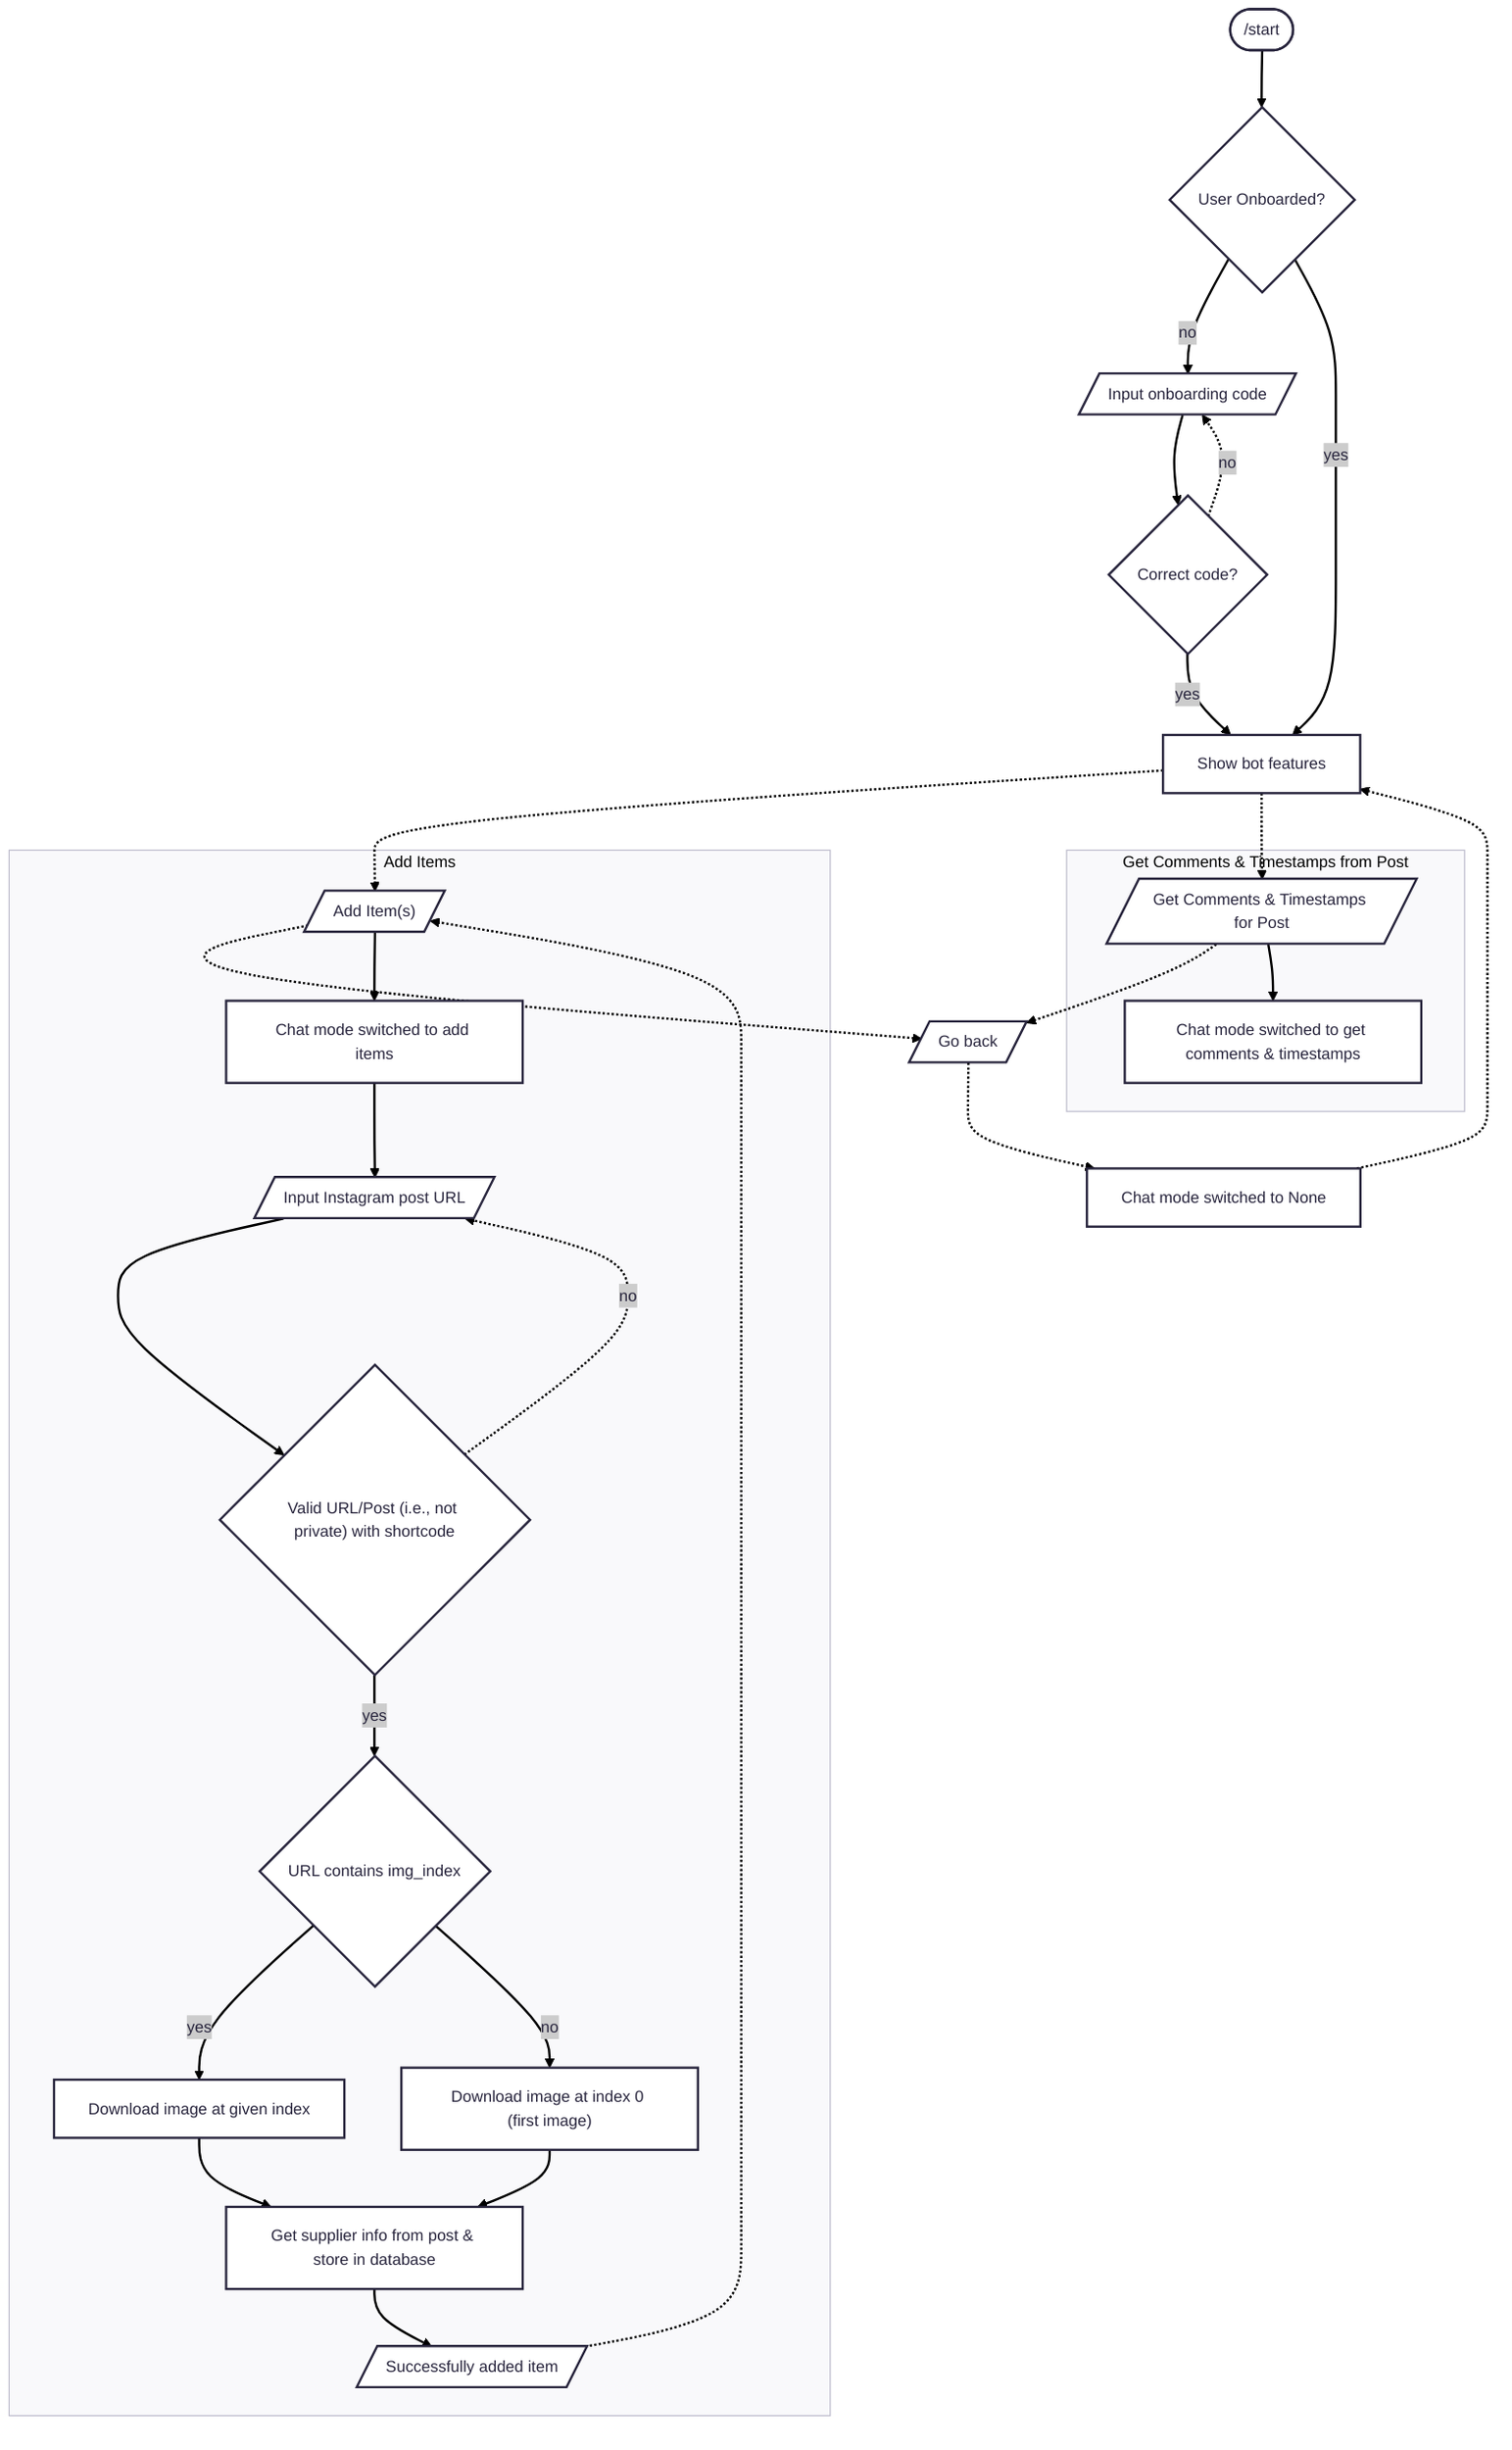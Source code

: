 ---
config:
  theme: redux
---
flowchart TD
%% Nodes
  start(["/start"])
  userOnboarded{"User Onboarded?"}
  onboardingCode[/"Input onboarding code"/]
  correctCode?{"Correct code?"}

  %% Bot feature nodes 
  showFeatures["Show bot features"]
  %% This should map to an enum in ./types.ts
  %% All nodes here are input nodes as they should be sent as a keyboard/fixed input type
  addItem[/"Add Item(s)"/]
  getCommentTimestampForPost[/"Get Comments & Timestamps for Post"/]
  switchModeAddItem["Chat mode switched to add items"]
  switchModeCommentTimestamp["Chat mode switched to get comments & timestamps"]
  switchModeNone["Chat mode switched to None"]

  %% Utils
  back[/"Go back"/]
  itemUrlInput[/"Input Instagram post URL"/]
  validInstagramURL{"Valid URL/Post (i.e., not private) with shortcode"}
  instagramUrlContainsImgIdx{"URL contains img_index"}

  %% Flowchart
  start-->userOnboarded
  %% Not onboarded branch
  userOnboarded-- no -->onboardingCode
  onboardingCode-->correctCode?
  correctCode?-. no .->onboardingCode
  correctCode?-- yes -->showFeatures

  %% User chooses intended feature
  userOnboarded-- yes -->showFeatures-.->addItem & getCommentTimestampForPost

  back-.->switchModeNone-.->showFeatures
  addItem & getCommentTimestampForPost-.->back

  %% Add item feature
  subgraph Add Items
  addItem-->switchModeAddItem-->itemUrlInput
  itemUrlInput-->validInstagramURL-..->|no|itemUrlInput
  validInstagramURL-- yes -->instagramUrlContainsImgIdx
  instagramUrlContainsImgIdx-- yes -->p1["Download image at given index"]
  instagramUrlContainsImgIdx-- no -->p2["Download image at index 0 (first image)"]
  p1 & p2 --> supplierInfo["Get supplier info from post & store in database"]
  supplierInfo-->addSuccessMessage[/"Successfully added item"/]-.->addItem
  end

  subgraph Get Comments & Timestamps from Post
  getCommentTimestampForPost-->switchModeCommentTimestamp
  end